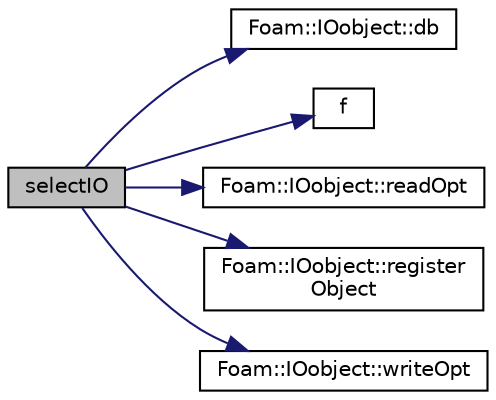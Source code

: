 digraph "selectIO"
{
  bgcolor="transparent";
  edge [fontname="Helvetica",fontsize="10",labelfontname="Helvetica",labelfontsize="10"];
  node [fontname="Helvetica",fontsize="10",shape=record];
  rankdir="LR";
  Node1299 [label="selectIO",height=0.2,width=0.4,color="black", fillcolor="grey75", style="filled", fontcolor="black"];
  Node1299 -> Node1300 [color="midnightblue",fontsize="10",style="solid",fontname="Helvetica"];
  Node1300 [label="Foam::IOobject::db",height=0.2,width=0.4,color="black",URL="$a27249.html#a65cc75d9f80b1df5c3184fb2274a97f1",tooltip="Return the local objectRegistry. "];
  Node1299 -> Node1301 [color="midnightblue",fontsize="10",style="solid",fontname="Helvetica"];
  Node1301 [label="f",height=0.2,width=0.4,color="black",URL="$a18335.html#a888be93833ac7a23170555c69c690288"];
  Node1299 -> Node1302 [color="midnightblue",fontsize="10",style="solid",fontname="Helvetica"];
  Node1302 [label="Foam::IOobject::readOpt",height=0.2,width=0.4,color="black",URL="$a27249.html#a81b608e0b8d8e2a8f1bc927cd6076c59"];
  Node1299 -> Node1303 [color="midnightblue",fontsize="10",style="solid",fontname="Helvetica"];
  Node1303 [label="Foam::IOobject::register\lObject",height=0.2,width=0.4,color="black",URL="$a27249.html#a3cef3ce0780e63b05b588bd774fbd653",tooltip="Register object created from this IOobject with registry if true. "];
  Node1299 -> Node1304 [color="midnightblue",fontsize="10",style="solid",fontname="Helvetica"];
  Node1304 [label="Foam::IOobject::writeOpt",height=0.2,width=0.4,color="black",URL="$a27249.html#a21da18183cc0716448cbffdf5fe10b52"];
}

